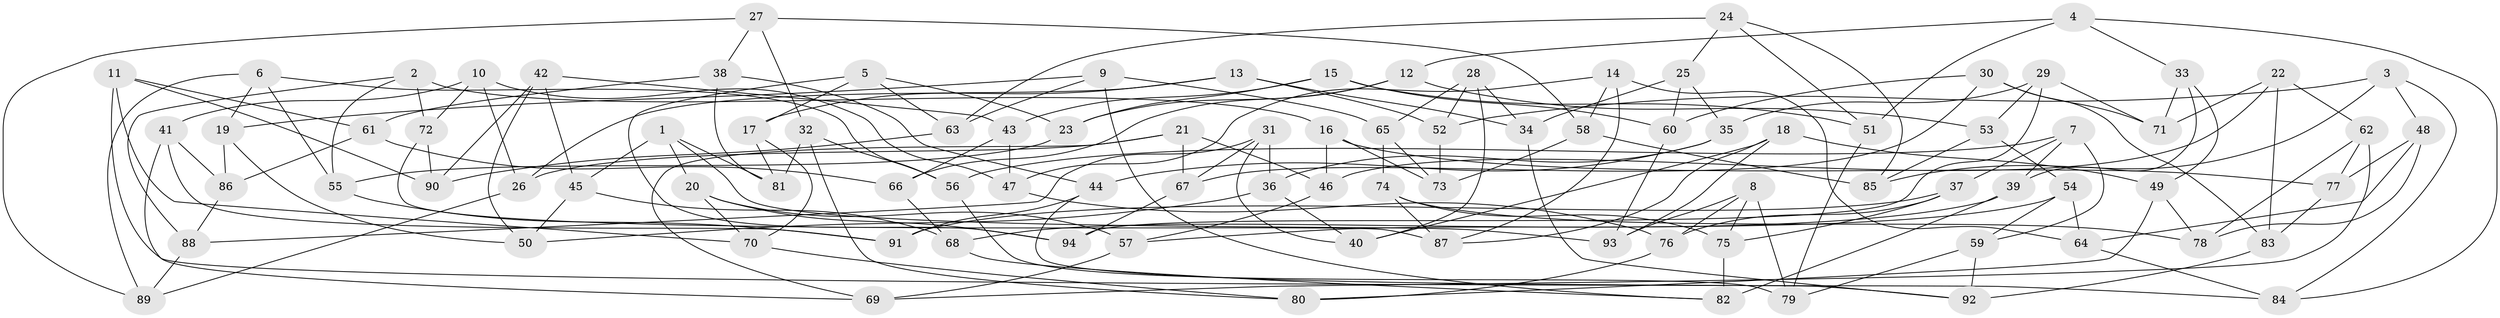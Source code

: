 // coarse degree distribution, {4: 0.3783783783783784, 3: 0.13513513513513514, 5: 0.1891891891891892, 6: 0.02702702702702703, 7: 0.13513513513513514, 9: 0.05405405405405406, 11: 0.02702702702702703, 8: 0.05405405405405406}
// Generated by graph-tools (version 1.1) at 2025/02/03/04/25 22:02:16]
// undirected, 94 vertices, 188 edges
graph export_dot {
graph [start="1"]
  node [color=gray90,style=filled];
  1;
  2;
  3;
  4;
  5;
  6;
  7;
  8;
  9;
  10;
  11;
  12;
  13;
  14;
  15;
  16;
  17;
  18;
  19;
  20;
  21;
  22;
  23;
  24;
  25;
  26;
  27;
  28;
  29;
  30;
  31;
  32;
  33;
  34;
  35;
  36;
  37;
  38;
  39;
  40;
  41;
  42;
  43;
  44;
  45;
  46;
  47;
  48;
  49;
  50;
  51;
  52;
  53;
  54;
  55;
  56;
  57;
  58;
  59;
  60;
  61;
  62;
  63;
  64;
  65;
  66;
  67;
  68;
  69;
  70;
  71;
  72;
  73;
  74;
  75;
  76;
  77;
  78;
  79;
  80;
  81;
  82;
  83;
  84;
  85;
  86;
  87;
  88;
  89;
  90;
  91;
  92;
  93;
  94;
  1 -- 93;
  1 -- 45;
  1 -- 81;
  1 -- 20;
  2 -- 16;
  2 -- 72;
  2 -- 88;
  2 -- 55;
  3 -- 52;
  3 -- 84;
  3 -- 48;
  3 -- 85;
  4 -- 33;
  4 -- 84;
  4 -- 12;
  4 -- 51;
  5 -- 23;
  5 -- 94;
  5 -- 63;
  5 -- 17;
  6 -- 19;
  6 -- 55;
  6 -- 56;
  6 -- 89;
  7 -- 56;
  7 -- 59;
  7 -- 39;
  7 -- 37;
  8 -- 93;
  8 -- 76;
  8 -- 75;
  8 -- 79;
  9 -- 19;
  9 -- 65;
  9 -- 63;
  9 -- 82;
  10 -- 26;
  10 -- 41;
  10 -- 47;
  10 -- 72;
  11 -- 90;
  11 -- 61;
  11 -- 84;
  11 -- 70;
  12 -- 66;
  12 -- 23;
  12 -- 53;
  13 -- 17;
  13 -- 26;
  13 -- 52;
  13 -- 34;
  14 -- 47;
  14 -- 58;
  14 -- 64;
  14 -- 87;
  15 -- 60;
  15 -- 43;
  15 -- 51;
  15 -- 23;
  16 -- 46;
  16 -- 77;
  16 -- 73;
  17 -- 70;
  17 -- 81;
  18 -- 40;
  18 -- 93;
  18 -- 87;
  18 -- 49;
  19 -- 86;
  19 -- 50;
  20 -- 70;
  20 -- 57;
  20 -- 94;
  21 -- 26;
  21 -- 67;
  21 -- 46;
  21 -- 69;
  22 -- 83;
  22 -- 62;
  22 -- 71;
  22 -- 46;
  23 -- 55;
  24 -- 25;
  24 -- 63;
  24 -- 85;
  24 -- 51;
  25 -- 34;
  25 -- 60;
  25 -- 35;
  26 -- 89;
  27 -- 32;
  27 -- 58;
  27 -- 89;
  27 -- 38;
  28 -- 34;
  28 -- 65;
  28 -- 52;
  28 -- 40;
  29 -- 94;
  29 -- 71;
  29 -- 53;
  29 -- 35;
  30 -- 67;
  30 -- 60;
  30 -- 83;
  30 -- 71;
  31 -- 40;
  31 -- 67;
  31 -- 88;
  31 -- 36;
  32 -- 81;
  32 -- 56;
  32 -- 80;
  33 -- 39;
  33 -- 71;
  33 -- 49;
  34 -- 92;
  35 -- 44;
  35 -- 36;
  36 -- 50;
  36 -- 40;
  37 -- 75;
  37 -- 91;
  37 -- 76;
  38 -- 81;
  38 -- 44;
  38 -- 61;
  39 -- 68;
  39 -- 82;
  41 -- 69;
  41 -- 86;
  41 -- 91;
  42 -- 90;
  42 -- 50;
  42 -- 45;
  42 -- 43;
  43 -- 47;
  43 -- 66;
  44 -- 91;
  44 -- 92;
  45 -- 68;
  45 -- 50;
  46 -- 57;
  47 -- 76;
  48 -- 77;
  48 -- 64;
  48 -- 78;
  49 -- 80;
  49 -- 78;
  51 -- 79;
  52 -- 73;
  53 -- 54;
  53 -- 85;
  54 -- 57;
  54 -- 59;
  54 -- 64;
  55 -- 91;
  56 -- 79;
  57 -- 69;
  58 -- 73;
  58 -- 85;
  59 -- 79;
  59 -- 92;
  60 -- 93;
  61 -- 86;
  61 -- 66;
  62 -- 69;
  62 -- 77;
  62 -- 78;
  63 -- 90;
  64 -- 84;
  65 -- 74;
  65 -- 73;
  66 -- 68;
  67 -- 94;
  68 -- 82;
  70 -- 80;
  72 -- 90;
  72 -- 87;
  74 -- 87;
  74 -- 78;
  74 -- 75;
  75 -- 82;
  76 -- 80;
  77 -- 83;
  83 -- 92;
  86 -- 88;
  88 -- 89;
}
